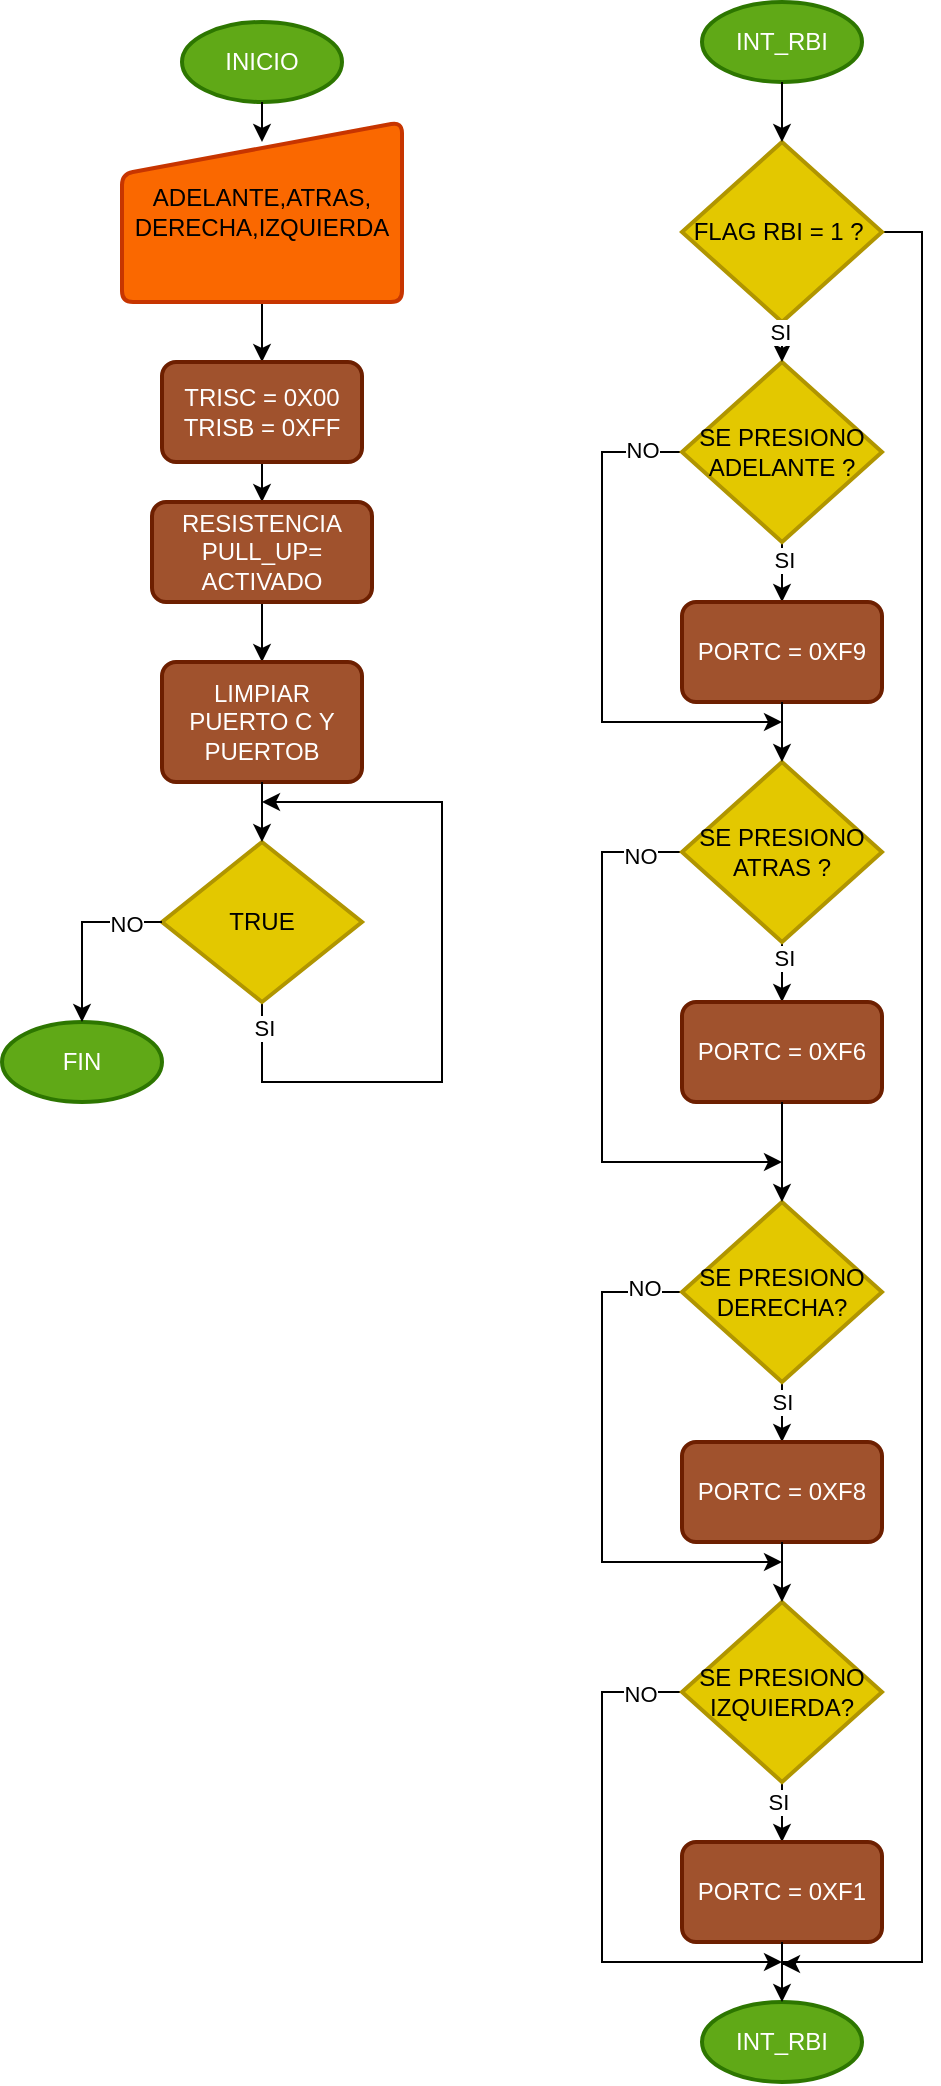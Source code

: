 <mxfile version="24.7.5">
  <diagram name="Página-1" id="JbPFOgDiEz8VkWts5BSS">
    <mxGraphModel dx="1600" dy="967" grid="1" gridSize="10" guides="1" tooltips="1" connect="1" arrows="1" fold="1" page="1" pageScale="1" pageWidth="850" pageHeight="1100" math="0" shadow="0">
      <root>
        <mxCell id="0" />
        <mxCell id="1" parent="0" />
        <mxCell id="QWkCyrtVMpErKf0Jch0C-1" value="INICIO" style="strokeWidth=2;html=1;shape=mxgraph.flowchart.start_1;whiteSpace=wrap;fillColor=#60a917;fontColor=#ffffff;strokeColor=#2D7600;" vertex="1" parent="1">
          <mxGeometry x="200" y="60" width="80" height="40" as="geometry" />
        </mxCell>
        <mxCell id="QWkCyrtVMpErKf0Jch0C-9" style="edgeStyle=orthogonalEdgeStyle;rounded=0;orthogonalLoop=1;jettySize=auto;html=1;exitX=0.5;exitY=1;exitDx=0;exitDy=0;entryX=0.5;entryY=0;entryDx=0;entryDy=0;" edge="1" parent="1" source="QWkCyrtVMpErKf0Jch0C-3" target="QWkCyrtVMpErKf0Jch0C-4">
          <mxGeometry relative="1" as="geometry" />
        </mxCell>
        <mxCell id="QWkCyrtVMpErKf0Jch0C-3" value="ADELANTE,ATRAS,&lt;div&gt;DERECHA,IZQUIERDA&lt;/div&gt;" style="html=1;strokeWidth=2;shape=manualInput;whiteSpace=wrap;rounded=1;size=26;arcSize=11;fillColor=#fa6800;fontColor=#000000;strokeColor=#C73500;" vertex="1" parent="1">
          <mxGeometry x="170" y="110" width="140" height="90" as="geometry" />
        </mxCell>
        <mxCell id="QWkCyrtVMpErKf0Jch0C-10" style="edgeStyle=orthogonalEdgeStyle;rounded=0;orthogonalLoop=1;jettySize=auto;html=1;exitX=0.5;exitY=1;exitDx=0;exitDy=0;entryX=0.5;entryY=0;entryDx=0;entryDy=0;" edge="1" parent="1" source="QWkCyrtVMpErKf0Jch0C-4" target="QWkCyrtVMpErKf0Jch0C-5">
          <mxGeometry relative="1" as="geometry" />
        </mxCell>
        <mxCell id="QWkCyrtVMpErKf0Jch0C-4" value="TRISC = 0X00&lt;div&gt;TRISB = 0XFF&lt;/div&gt;" style="rounded=1;whiteSpace=wrap;html=1;absoluteArcSize=1;arcSize=14;strokeWidth=2;fillColor=#a0522d;fontColor=#ffffff;strokeColor=#6D1F00;" vertex="1" parent="1">
          <mxGeometry x="190" y="230" width="100" height="50" as="geometry" />
        </mxCell>
        <mxCell id="QWkCyrtVMpErKf0Jch0C-11" style="edgeStyle=orthogonalEdgeStyle;rounded=0;orthogonalLoop=1;jettySize=auto;html=1;exitX=0.5;exitY=1;exitDx=0;exitDy=0;entryX=0.5;entryY=0;entryDx=0;entryDy=0;" edge="1" parent="1" source="QWkCyrtVMpErKf0Jch0C-5" target="QWkCyrtVMpErKf0Jch0C-6">
          <mxGeometry relative="1" as="geometry" />
        </mxCell>
        <mxCell id="QWkCyrtVMpErKf0Jch0C-5" value="RESISTENCIA PULL_UP= ACTIVADO" style="rounded=1;whiteSpace=wrap;html=1;absoluteArcSize=1;arcSize=14;strokeWidth=2;fillColor=#a0522d;fontColor=#ffffff;strokeColor=#6D1F00;" vertex="1" parent="1">
          <mxGeometry x="185" y="300" width="110" height="50" as="geometry" />
        </mxCell>
        <mxCell id="QWkCyrtVMpErKf0Jch0C-6" value="LIMPIAR PUERTO C Y PUERTOB" style="rounded=1;whiteSpace=wrap;html=1;absoluteArcSize=1;arcSize=14;strokeWidth=2;fillColor=#a0522d;fontColor=#ffffff;strokeColor=#6D1F00;" vertex="1" parent="1">
          <mxGeometry x="190" y="380" width="100" height="60" as="geometry" />
        </mxCell>
        <mxCell id="QWkCyrtVMpErKf0Jch0C-13" style="edgeStyle=orthogonalEdgeStyle;rounded=0;orthogonalLoop=1;jettySize=auto;html=1;exitX=0.5;exitY=1;exitDx=0;exitDy=0;exitPerimeter=0;" edge="1" parent="1" source="QWkCyrtVMpErKf0Jch0C-7">
          <mxGeometry relative="1" as="geometry">
            <mxPoint x="240" y="450" as="targetPoint" />
            <Array as="points">
              <mxPoint x="240" y="590" />
              <mxPoint x="330" y="590" />
              <mxPoint x="330" y="450" />
            </Array>
          </mxGeometry>
        </mxCell>
        <mxCell id="QWkCyrtVMpErKf0Jch0C-14" value="SI" style="edgeLabel;html=1;align=center;verticalAlign=middle;resizable=0;points=[];" vertex="1" connectable="0" parent="QWkCyrtVMpErKf0Jch0C-13">
          <mxGeometry x="-0.928" y="1" relative="1" as="geometry">
            <mxPoint as="offset" />
          </mxGeometry>
        </mxCell>
        <mxCell id="QWkCyrtVMpErKf0Jch0C-7" value="TRUE" style="strokeWidth=2;html=1;shape=mxgraph.flowchart.decision;whiteSpace=wrap;fillColor=#e3c800;fontColor=#000000;strokeColor=#B09500;" vertex="1" parent="1">
          <mxGeometry x="190" y="470" width="100" height="80" as="geometry" />
        </mxCell>
        <mxCell id="QWkCyrtVMpErKf0Jch0C-8" style="edgeStyle=orthogonalEdgeStyle;rounded=0;orthogonalLoop=1;jettySize=auto;html=1;exitX=0.5;exitY=1;exitDx=0;exitDy=0;exitPerimeter=0;entryX=0.5;entryY=0.111;entryDx=0;entryDy=0;entryPerimeter=0;" edge="1" parent="1" source="QWkCyrtVMpErKf0Jch0C-1" target="QWkCyrtVMpErKf0Jch0C-3">
          <mxGeometry relative="1" as="geometry" />
        </mxCell>
        <mxCell id="QWkCyrtVMpErKf0Jch0C-12" style="edgeStyle=orthogonalEdgeStyle;rounded=0;orthogonalLoop=1;jettySize=auto;html=1;exitX=0.5;exitY=1;exitDx=0;exitDy=0;entryX=0.5;entryY=0;entryDx=0;entryDy=0;entryPerimeter=0;" edge="1" parent="1" source="QWkCyrtVMpErKf0Jch0C-6" target="QWkCyrtVMpErKf0Jch0C-7">
          <mxGeometry relative="1" as="geometry" />
        </mxCell>
        <mxCell id="QWkCyrtVMpErKf0Jch0C-15" value="FIN" style="strokeWidth=2;html=1;shape=mxgraph.flowchart.start_1;whiteSpace=wrap;fillColor=#60a917;fontColor=#ffffff;strokeColor=#2D7600;" vertex="1" parent="1">
          <mxGeometry x="110" y="560" width="80" height="40" as="geometry" />
        </mxCell>
        <mxCell id="QWkCyrtVMpErKf0Jch0C-16" style="edgeStyle=orthogonalEdgeStyle;rounded=0;orthogonalLoop=1;jettySize=auto;html=1;exitX=0;exitY=0.5;exitDx=0;exitDy=0;exitPerimeter=0;entryX=0.5;entryY=0;entryDx=0;entryDy=0;entryPerimeter=0;" edge="1" parent="1" source="QWkCyrtVMpErKf0Jch0C-7" target="QWkCyrtVMpErKf0Jch0C-15">
          <mxGeometry relative="1" as="geometry" />
        </mxCell>
        <mxCell id="QWkCyrtVMpErKf0Jch0C-17" value="NO" style="edgeLabel;html=1;align=center;verticalAlign=middle;resizable=0;points=[];" vertex="1" connectable="0" parent="QWkCyrtVMpErKf0Jch0C-16">
          <mxGeometry x="-0.6" y="1" relative="1" as="geometry">
            <mxPoint as="offset" />
          </mxGeometry>
        </mxCell>
        <mxCell id="QWkCyrtVMpErKf0Jch0C-18" value="INT_RBI" style="strokeWidth=2;html=1;shape=mxgraph.flowchart.start_1;whiteSpace=wrap;fillColor=#60a917;fontColor=#ffffff;strokeColor=#2D7600;" vertex="1" parent="1">
          <mxGeometry x="460" y="50" width="80" height="40" as="geometry" />
        </mxCell>
        <mxCell id="QWkCyrtVMpErKf0Jch0C-54" style="edgeStyle=orthogonalEdgeStyle;rounded=0;orthogonalLoop=1;jettySize=auto;html=1;exitX=1;exitY=0.5;exitDx=0;exitDy=0;exitPerimeter=0;" edge="1" parent="1" source="QWkCyrtVMpErKf0Jch0C-20">
          <mxGeometry relative="1" as="geometry">
            <mxPoint x="500" y="1031" as="targetPoint" />
            <Array as="points">
              <mxPoint x="570" y="165" />
              <mxPoint x="570" y="1030" />
              <mxPoint x="501" y="1030" />
            </Array>
          </mxGeometry>
        </mxCell>
        <mxCell id="QWkCyrtVMpErKf0Jch0C-20" value="FLAG RBI = 1 ?&amp;nbsp;" style="strokeWidth=2;html=1;shape=mxgraph.flowchart.decision;whiteSpace=wrap;fillColor=#e3c800;fontColor=#000000;strokeColor=#B09500;" vertex="1" parent="1">
          <mxGeometry x="450" y="120" width="100" height="90" as="geometry" />
        </mxCell>
        <mxCell id="QWkCyrtVMpErKf0Jch0C-21" style="edgeStyle=orthogonalEdgeStyle;rounded=0;orthogonalLoop=1;jettySize=auto;html=1;exitX=0.5;exitY=1;exitDx=0;exitDy=0;exitPerimeter=0;entryX=0.5;entryY=0;entryDx=0;entryDy=0;entryPerimeter=0;" edge="1" parent="1" source="QWkCyrtVMpErKf0Jch0C-18" target="QWkCyrtVMpErKf0Jch0C-20">
          <mxGeometry relative="1" as="geometry" />
        </mxCell>
        <mxCell id="QWkCyrtVMpErKf0Jch0C-31" style="edgeStyle=orthogonalEdgeStyle;rounded=0;orthogonalLoop=1;jettySize=auto;html=1;exitX=0.5;exitY=1;exitDx=0;exitDy=0;exitPerimeter=0;entryX=0.5;entryY=0;entryDx=0;entryDy=0;" edge="1" parent="1" source="QWkCyrtVMpErKf0Jch0C-22" target="QWkCyrtVMpErKf0Jch0C-24">
          <mxGeometry relative="1" as="geometry" />
        </mxCell>
        <mxCell id="QWkCyrtVMpErKf0Jch0C-32" value="SI" style="edgeLabel;html=1;align=center;verticalAlign=middle;resizable=0;points=[];" vertex="1" connectable="0" parent="QWkCyrtVMpErKf0Jch0C-31">
          <mxGeometry x="-0.4" y="1" relative="1" as="geometry">
            <mxPoint as="offset" />
          </mxGeometry>
        </mxCell>
        <mxCell id="QWkCyrtVMpErKf0Jch0C-34" style="edgeStyle=orthogonalEdgeStyle;rounded=0;orthogonalLoop=1;jettySize=auto;html=1;exitX=0;exitY=0.5;exitDx=0;exitDy=0;exitPerimeter=0;" edge="1" parent="1" source="QWkCyrtVMpErKf0Jch0C-22">
          <mxGeometry relative="1" as="geometry">
            <mxPoint x="500" y="410" as="targetPoint" />
            <Array as="points">
              <mxPoint x="410" y="275" />
              <mxPoint x="410" y="410" />
            </Array>
          </mxGeometry>
        </mxCell>
        <mxCell id="QWkCyrtVMpErKf0Jch0C-35" value="NO" style="edgeLabel;html=1;align=center;verticalAlign=middle;resizable=0;points=[];" vertex="1" connectable="0" parent="QWkCyrtVMpErKf0Jch0C-34">
          <mxGeometry x="-0.849" y="-1" relative="1" as="geometry">
            <mxPoint as="offset" />
          </mxGeometry>
        </mxCell>
        <mxCell id="QWkCyrtVMpErKf0Jch0C-22" value="SE PRESIONO ADELANTE ?" style="strokeWidth=2;html=1;shape=mxgraph.flowchart.decision;whiteSpace=wrap;fillColor=#e3c800;fontColor=#000000;strokeColor=#B09500;" vertex="1" parent="1">
          <mxGeometry x="450" y="230" width="100" height="90" as="geometry" />
        </mxCell>
        <mxCell id="QWkCyrtVMpErKf0Jch0C-36" style="edgeStyle=orthogonalEdgeStyle;rounded=0;orthogonalLoop=1;jettySize=auto;html=1;exitX=0.5;exitY=1;exitDx=0;exitDy=0;exitPerimeter=0;entryX=0.5;entryY=0;entryDx=0;entryDy=0;" edge="1" parent="1" source="QWkCyrtVMpErKf0Jch0C-23" target="QWkCyrtVMpErKf0Jch0C-25">
          <mxGeometry relative="1" as="geometry" />
        </mxCell>
        <mxCell id="QWkCyrtVMpErKf0Jch0C-37" value="SI" style="edgeLabel;html=1;align=center;verticalAlign=middle;resizable=0;points=[];" vertex="1" connectable="0" parent="QWkCyrtVMpErKf0Jch0C-36">
          <mxGeometry x="-0.467" y="1" relative="1" as="geometry">
            <mxPoint as="offset" />
          </mxGeometry>
        </mxCell>
        <mxCell id="QWkCyrtVMpErKf0Jch0C-39" style="edgeStyle=orthogonalEdgeStyle;rounded=0;orthogonalLoop=1;jettySize=auto;html=1;exitX=0;exitY=0.5;exitDx=0;exitDy=0;exitPerimeter=0;" edge="1" parent="1" source="QWkCyrtVMpErKf0Jch0C-23">
          <mxGeometry relative="1" as="geometry">
            <mxPoint x="500" y="630" as="targetPoint" />
            <Array as="points">
              <mxPoint x="410" y="475" />
              <mxPoint x="410" y="630" />
            </Array>
          </mxGeometry>
        </mxCell>
        <mxCell id="QWkCyrtVMpErKf0Jch0C-40" value="NO" style="edgeLabel;html=1;align=center;verticalAlign=middle;resizable=0;points=[];" vertex="1" connectable="0" parent="QWkCyrtVMpErKf0Jch0C-39">
          <mxGeometry x="-0.853" y="2" relative="1" as="geometry">
            <mxPoint as="offset" />
          </mxGeometry>
        </mxCell>
        <mxCell id="QWkCyrtVMpErKf0Jch0C-23" value="SE PRESIONO ATRAS ?" style="strokeWidth=2;html=1;shape=mxgraph.flowchart.decision;whiteSpace=wrap;fillColor=#e3c800;fontColor=#000000;strokeColor=#B09500;" vertex="1" parent="1">
          <mxGeometry x="450" y="430" width="100" height="90" as="geometry" />
        </mxCell>
        <mxCell id="QWkCyrtVMpErKf0Jch0C-24" value="PORTC = 0XF9" style="rounded=1;whiteSpace=wrap;html=1;absoluteArcSize=1;arcSize=14;strokeWidth=2;fillColor=#a0522d;fontColor=#ffffff;strokeColor=#6D1F00;" vertex="1" parent="1">
          <mxGeometry x="450" y="350" width="100" height="50" as="geometry" />
        </mxCell>
        <mxCell id="QWkCyrtVMpErKf0Jch0C-25" value="PORTC = 0XF6" style="rounded=1;whiteSpace=wrap;html=1;absoluteArcSize=1;arcSize=14;strokeWidth=2;fillColor=#a0522d;fontColor=#ffffff;strokeColor=#6D1F00;" vertex="1" parent="1">
          <mxGeometry x="450" y="550" width="100" height="50" as="geometry" />
        </mxCell>
        <mxCell id="QWkCyrtVMpErKf0Jch0C-41" style="edgeStyle=orthogonalEdgeStyle;rounded=0;orthogonalLoop=1;jettySize=auto;html=1;exitX=0.5;exitY=1;exitDx=0;exitDy=0;exitPerimeter=0;entryX=0.5;entryY=0;entryDx=0;entryDy=0;" edge="1" parent="1" source="QWkCyrtVMpErKf0Jch0C-26" target="QWkCyrtVMpErKf0Jch0C-27">
          <mxGeometry relative="1" as="geometry" />
        </mxCell>
        <mxCell id="QWkCyrtVMpErKf0Jch0C-42" value="SI" style="edgeLabel;html=1;align=center;verticalAlign=middle;resizable=0;points=[];" vertex="1" connectable="0" parent="QWkCyrtVMpErKf0Jch0C-41">
          <mxGeometry x="-0.333" relative="1" as="geometry">
            <mxPoint as="offset" />
          </mxGeometry>
        </mxCell>
        <mxCell id="QWkCyrtVMpErKf0Jch0C-44" style="edgeStyle=orthogonalEdgeStyle;rounded=0;orthogonalLoop=1;jettySize=auto;html=1;exitX=0;exitY=0.5;exitDx=0;exitDy=0;exitPerimeter=0;" edge="1" parent="1" source="QWkCyrtVMpErKf0Jch0C-26">
          <mxGeometry relative="1" as="geometry">
            <mxPoint x="500" y="830" as="targetPoint" />
            <Array as="points">
              <mxPoint x="410" y="695" />
              <mxPoint x="410" y="830" />
            </Array>
          </mxGeometry>
        </mxCell>
        <mxCell id="QWkCyrtVMpErKf0Jch0C-45" value="NO" style="edgeLabel;html=1;align=center;verticalAlign=middle;resizable=0;points=[];" vertex="1" connectable="0" parent="QWkCyrtVMpErKf0Jch0C-44">
          <mxGeometry x="-0.857" y="-2" relative="1" as="geometry">
            <mxPoint as="offset" />
          </mxGeometry>
        </mxCell>
        <mxCell id="QWkCyrtVMpErKf0Jch0C-26" value="SE PRESIONO DERECHA?" style="strokeWidth=2;html=1;shape=mxgraph.flowchart.decision;whiteSpace=wrap;fillColor=#e3c800;fontColor=#000000;strokeColor=#B09500;" vertex="1" parent="1">
          <mxGeometry x="450" y="650" width="100" height="90" as="geometry" />
        </mxCell>
        <mxCell id="QWkCyrtVMpErKf0Jch0C-27" value="PORTC = 0XF8" style="rounded=1;whiteSpace=wrap;html=1;absoluteArcSize=1;arcSize=14;strokeWidth=2;fillColor=#a0522d;fontColor=#ffffff;strokeColor=#6D1F00;" vertex="1" parent="1">
          <mxGeometry x="450" y="770" width="100" height="50" as="geometry" />
        </mxCell>
        <mxCell id="QWkCyrtVMpErKf0Jch0C-46" style="edgeStyle=orthogonalEdgeStyle;rounded=0;orthogonalLoop=1;jettySize=auto;html=1;exitX=0.5;exitY=1;exitDx=0;exitDy=0;exitPerimeter=0;entryX=0.5;entryY=0;entryDx=0;entryDy=0;" edge="1" parent="1" source="QWkCyrtVMpErKf0Jch0C-28" target="QWkCyrtVMpErKf0Jch0C-29">
          <mxGeometry relative="1" as="geometry" />
        </mxCell>
        <mxCell id="QWkCyrtVMpErKf0Jch0C-47" value="SI" style="edgeLabel;html=1;align=center;verticalAlign=middle;resizable=0;points=[];" vertex="1" connectable="0" parent="QWkCyrtVMpErKf0Jch0C-46">
          <mxGeometry x="-0.333" y="-2" relative="1" as="geometry">
            <mxPoint as="offset" />
          </mxGeometry>
        </mxCell>
        <mxCell id="QWkCyrtVMpErKf0Jch0C-50" style="edgeStyle=orthogonalEdgeStyle;rounded=0;orthogonalLoop=1;jettySize=auto;html=1;exitX=0;exitY=0.5;exitDx=0;exitDy=0;exitPerimeter=0;" edge="1" parent="1" source="QWkCyrtVMpErKf0Jch0C-28">
          <mxGeometry relative="1" as="geometry">
            <mxPoint x="500" y="1030" as="targetPoint" />
            <Array as="points">
              <mxPoint x="410" y="895" />
              <mxPoint x="410" y="1030" />
            </Array>
          </mxGeometry>
        </mxCell>
        <mxCell id="QWkCyrtVMpErKf0Jch0C-51" value="NO" style="edgeLabel;html=1;align=center;verticalAlign=middle;resizable=0;points=[];" vertex="1" connectable="0" parent="QWkCyrtVMpErKf0Jch0C-50">
          <mxGeometry x="-0.842" y="1" relative="1" as="geometry">
            <mxPoint as="offset" />
          </mxGeometry>
        </mxCell>
        <mxCell id="QWkCyrtVMpErKf0Jch0C-28" value="SE PRESIONO IZQUIERDA?" style="strokeWidth=2;html=1;shape=mxgraph.flowchart.decision;whiteSpace=wrap;fillColor=#e3c800;fontColor=#000000;strokeColor=#B09500;" vertex="1" parent="1">
          <mxGeometry x="450" y="850" width="100" height="90" as="geometry" />
        </mxCell>
        <mxCell id="QWkCyrtVMpErKf0Jch0C-29" value="PORTC = 0XF1" style="rounded=1;whiteSpace=wrap;html=1;absoluteArcSize=1;arcSize=14;strokeWidth=2;fillColor=#a0522d;fontColor=#ffffff;strokeColor=#6D1F00;" vertex="1" parent="1">
          <mxGeometry x="450" y="970" width="100" height="50" as="geometry" />
        </mxCell>
        <mxCell id="QWkCyrtVMpErKf0Jch0C-30" style="edgeStyle=orthogonalEdgeStyle;rounded=0;orthogonalLoop=1;jettySize=auto;html=1;exitX=0.5;exitY=1;exitDx=0;exitDy=0;exitPerimeter=0;entryX=0.5;entryY=0;entryDx=0;entryDy=0;entryPerimeter=0;" edge="1" parent="1" source="QWkCyrtVMpErKf0Jch0C-20" target="QWkCyrtVMpErKf0Jch0C-22">
          <mxGeometry relative="1" as="geometry" />
        </mxCell>
        <mxCell id="QWkCyrtVMpErKf0Jch0C-52" value="SI" style="edgeLabel;html=1;align=center;verticalAlign=middle;resizable=0;points=[];" vertex="1" connectable="0" parent="QWkCyrtVMpErKf0Jch0C-30">
          <mxGeometry x="-0.5" y="-1" relative="1" as="geometry">
            <mxPoint as="offset" />
          </mxGeometry>
        </mxCell>
        <mxCell id="QWkCyrtVMpErKf0Jch0C-33" style="edgeStyle=orthogonalEdgeStyle;rounded=0;orthogonalLoop=1;jettySize=auto;html=1;exitX=0.5;exitY=1;exitDx=0;exitDy=0;entryX=0.5;entryY=0;entryDx=0;entryDy=0;entryPerimeter=0;" edge="1" parent="1" source="QWkCyrtVMpErKf0Jch0C-24" target="QWkCyrtVMpErKf0Jch0C-23">
          <mxGeometry relative="1" as="geometry" />
        </mxCell>
        <mxCell id="QWkCyrtVMpErKf0Jch0C-38" style="edgeStyle=orthogonalEdgeStyle;rounded=0;orthogonalLoop=1;jettySize=auto;html=1;exitX=0.5;exitY=1;exitDx=0;exitDy=0;entryX=0.5;entryY=0;entryDx=0;entryDy=0;entryPerimeter=0;" edge="1" parent="1" source="QWkCyrtVMpErKf0Jch0C-25" target="QWkCyrtVMpErKf0Jch0C-26">
          <mxGeometry relative="1" as="geometry" />
        </mxCell>
        <mxCell id="QWkCyrtVMpErKf0Jch0C-43" style="edgeStyle=orthogonalEdgeStyle;rounded=0;orthogonalLoop=1;jettySize=auto;html=1;exitX=0.5;exitY=1;exitDx=0;exitDy=0;entryX=0.5;entryY=0;entryDx=0;entryDy=0;entryPerimeter=0;" edge="1" parent="1" source="QWkCyrtVMpErKf0Jch0C-27" target="QWkCyrtVMpErKf0Jch0C-28">
          <mxGeometry relative="1" as="geometry" />
        </mxCell>
        <mxCell id="QWkCyrtVMpErKf0Jch0C-48" value="INT_RBI" style="strokeWidth=2;html=1;shape=mxgraph.flowchart.start_1;whiteSpace=wrap;fillColor=#60a917;fontColor=#ffffff;strokeColor=#2D7600;" vertex="1" parent="1">
          <mxGeometry x="460" y="1050" width="80" height="40" as="geometry" />
        </mxCell>
        <mxCell id="QWkCyrtVMpErKf0Jch0C-49" style="edgeStyle=orthogonalEdgeStyle;rounded=0;orthogonalLoop=1;jettySize=auto;html=1;exitX=0.5;exitY=1;exitDx=0;exitDy=0;entryX=0.5;entryY=0;entryDx=0;entryDy=0;entryPerimeter=0;" edge="1" parent="1" source="QWkCyrtVMpErKf0Jch0C-29" target="QWkCyrtVMpErKf0Jch0C-48">
          <mxGeometry relative="1" as="geometry" />
        </mxCell>
      </root>
    </mxGraphModel>
  </diagram>
</mxfile>
